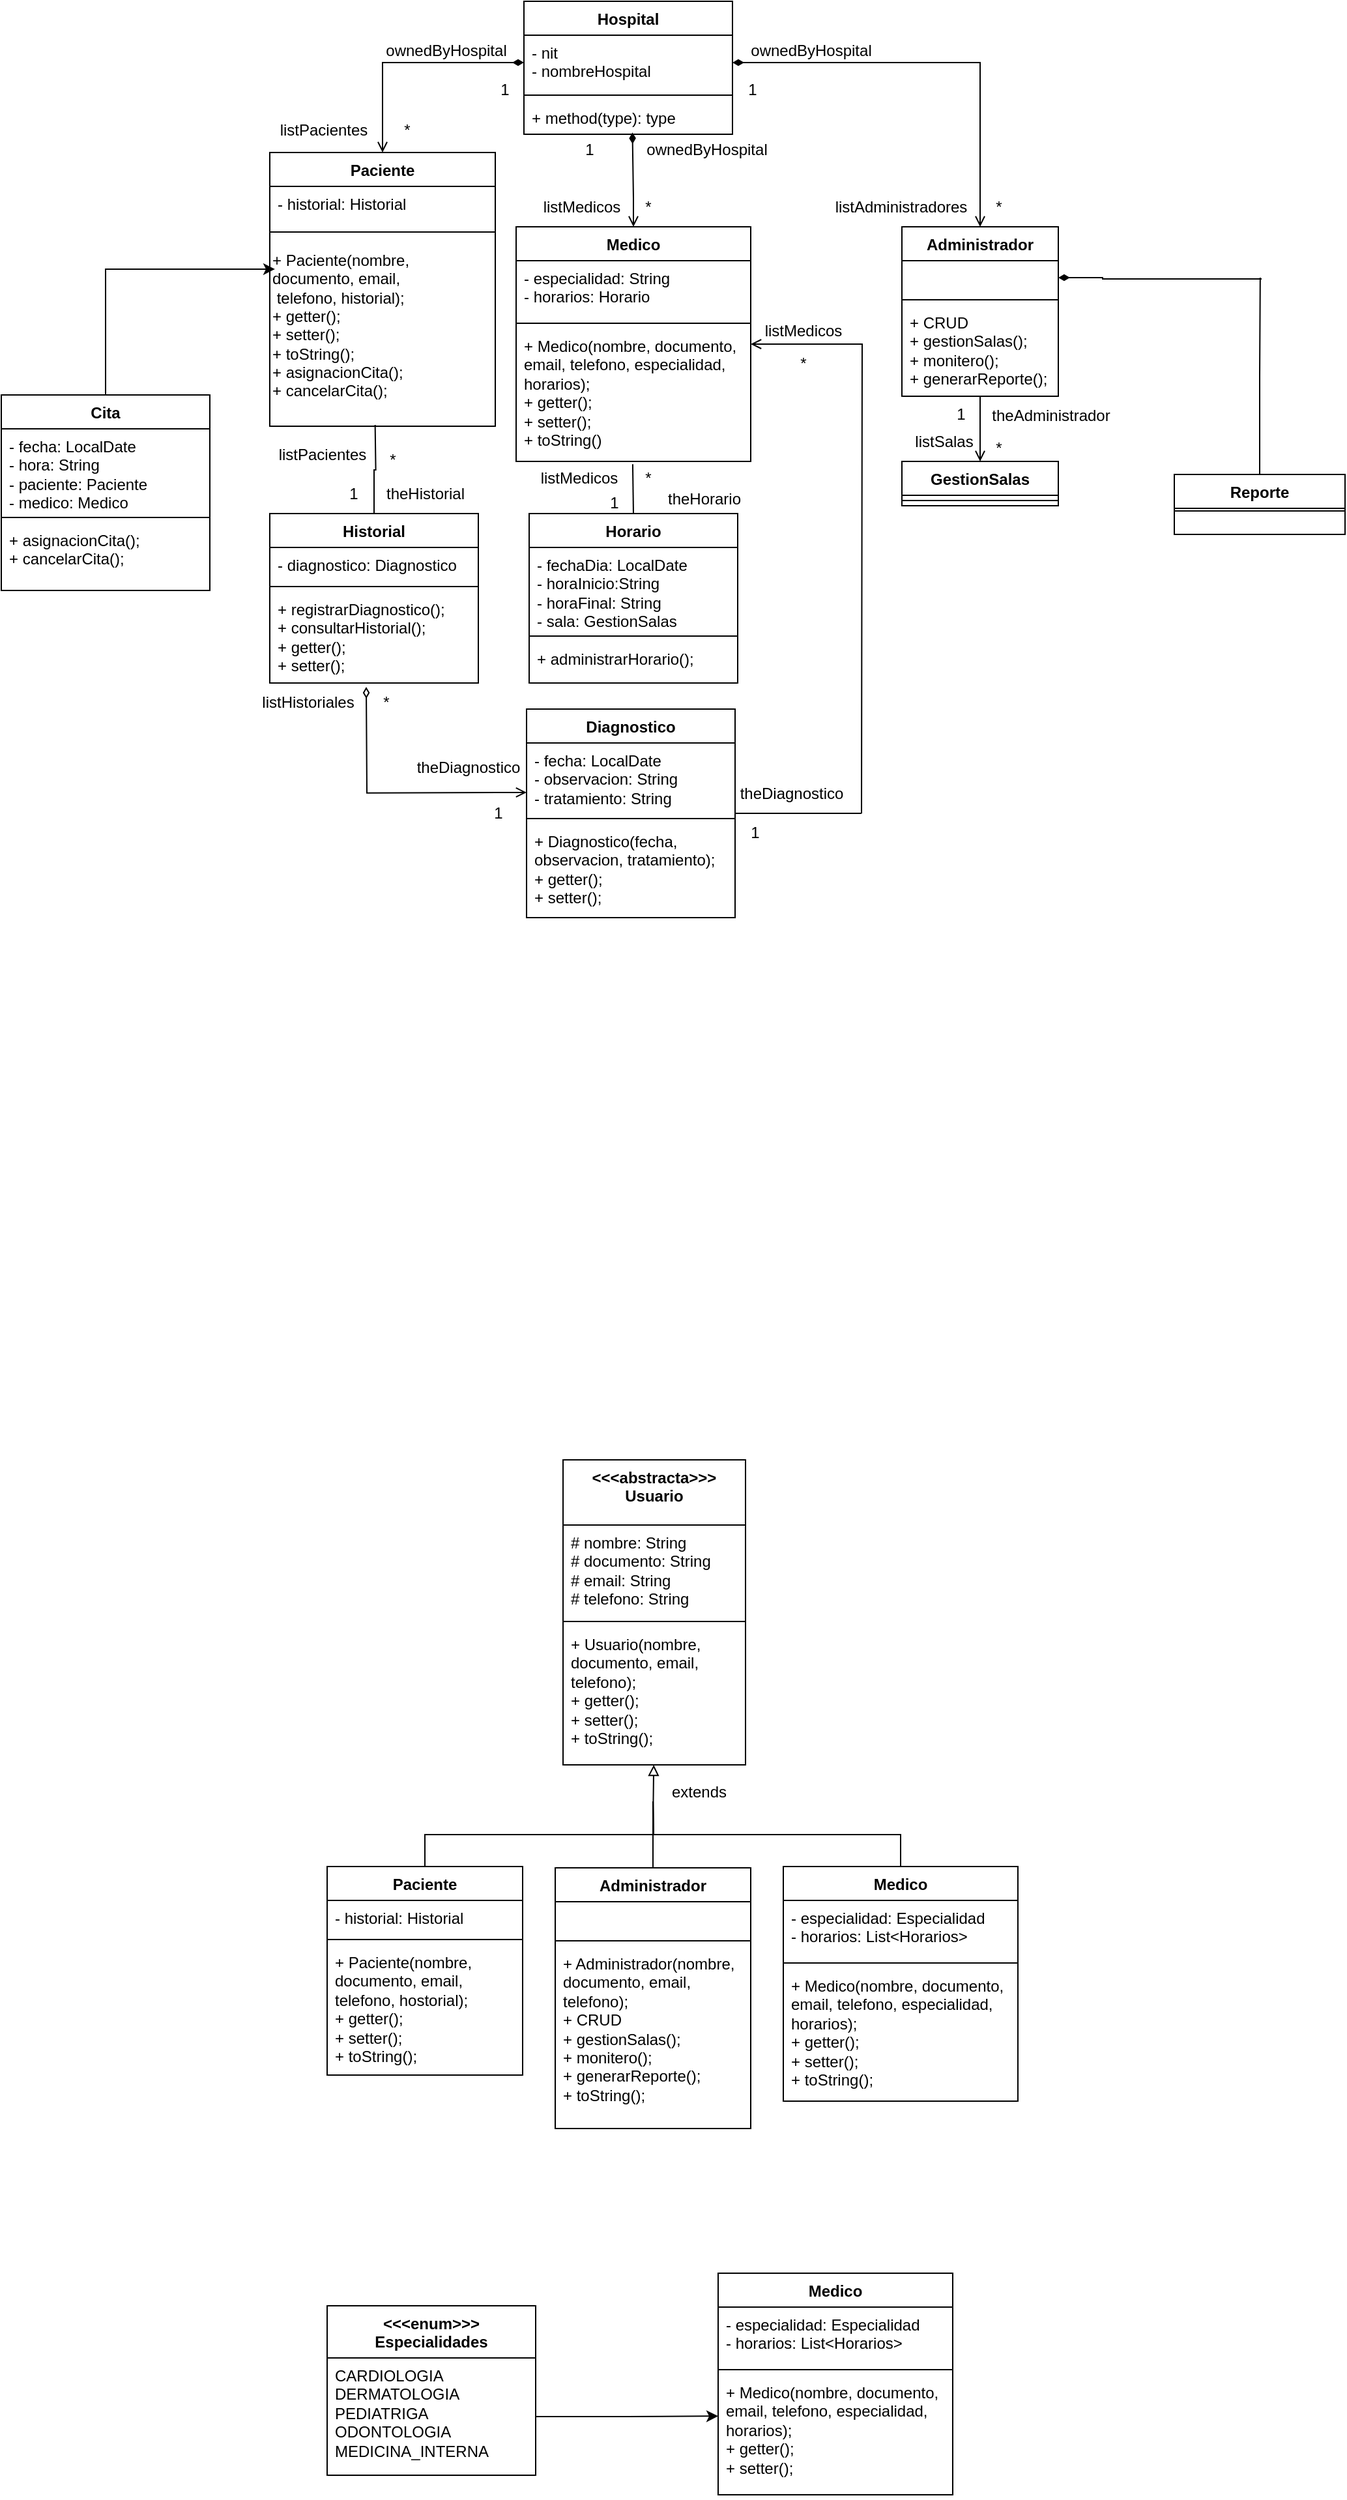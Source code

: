 <mxfile version="27.0.6">
  <diagram name="Page-1" id="c4acf3e9-155e-7222-9cf6-157b1a14988f">
    <mxGraphModel dx="1714" dy="1623" grid="1" gridSize="10" guides="1" tooltips="1" connect="1" arrows="1" fold="1" page="1" pageScale="1" pageWidth="850" pageHeight="1100" background="none" math="0" shadow="0">
      <root>
        <mxCell id="0" />
        <mxCell id="1" parent="0" />
        <mxCell id="lqnmkrN_8zQ0YNZSm759-14" value="Hospital" style="swimlane;fontStyle=1;align=center;verticalAlign=top;childLayout=stackLayout;horizontal=1;startSize=26;horizontalStack=0;resizeParent=1;resizeParentMax=0;resizeLast=0;collapsible=1;marginBottom=0;whiteSpace=wrap;html=1;" parent="1" vertex="1">
          <mxGeometry x="341" y="-1053" width="160" height="102" as="geometry" />
        </mxCell>
        <mxCell id="lqnmkrN_8zQ0YNZSm759-15" value="- nit&lt;div&gt;- nombreHospital&lt;/div&gt;" style="text;strokeColor=none;fillColor=none;align=left;verticalAlign=top;spacingLeft=4;spacingRight=4;overflow=hidden;rotatable=0;points=[[0,0.5],[1,0.5]];portConstraint=eastwest;whiteSpace=wrap;html=1;" parent="lqnmkrN_8zQ0YNZSm759-14" vertex="1">
          <mxGeometry y="26" width="160" height="42" as="geometry" />
        </mxCell>
        <mxCell id="lqnmkrN_8zQ0YNZSm759-16" value="" style="line;strokeWidth=1;fillColor=none;align=left;verticalAlign=middle;spacingTop=-1;spacingLeft=3;spacingRight=3;rotatable=0;labelPosition=right;points=[];portConstraint=eastwest;strokeColor=inherit;" parent="lqnmkrN_8zQ0YNZSm759-14" vertex="1">
          <mxGeometry y="68" width="160" height="8" as="geometry" />
        </mxCell>
        <mxCell id="lqnmkrN_8zQ0YNZSm759-17" value="+ method(type): type" style="text;strokeColor=none;fillColor=none;align=left;verticalAlign=top;spacingLeft=4;spacingRight=4;overflow=hidden;rotatable=0;points=[[0,0.5],[1,0.5]];portConstraint=eastwest;whiteSpace=wrap;html=1;" parent="lqnmkrN_8zQ0YNZSm759-14" vertex="1">
          <mxGeometry y="76" width="160" height="26" as="geometry" />
        </mxCell>
        <mxCell id="5NycGbDSJFNFP-MegJWC-13" value="&lt;div&gt;&amp;lt;&amp;lt;&amp;lt;abstracta&amp;gt;&amp;gt;&amp;gt;&lt;/div&gt;&lt;div&gt;&lt;span style=&quot;background-color: transparent; color: light-dark(rgb(0, 0, 0), rgb(255, 255, 255));&quot;&gt;Usuario&lt;/span&gt;&lt;/div&gt;&lt;div&gt;&lt;br&gt;&lt;/div&gt;" style="swimlane;fontStyle=1;align=center;verticalAlign=top;childLayout=stackLayout;horizontal=1;startSize=50;horizontalStack=0;resizeParent=1;resizeParentMax=0;resizeLast=0;collapsible=1;marginBottom=0;whiteSpace=wrap;html=1;" parent="1" vertex="1">
          <mxGeometry x="371" y="66" width="140" height="234" as="geometry" />
        </mxCell>
        <mxCell id="5NycGbDSJFNFP-MegJWC-14" value="# nombre: String&lt;div&gt;# documento: String&lt;/div&gt;&lt;div&gt;# email: String&lt;/div&gt;&lt;div&gt;# telefono: String&amp;nbsp;&lt;/div&gt;" style="text;strokeColor=none;fillColor=none;align=left;verticalAlign=top;spacingLeft=4;spacingRight=4;overflow=hidden;rotatable=0;points=[[0,0.5],[1,0.5]];portConstraint=eastwest;whiteSpace=wrap;html=1;" parent="5NycGbDSJFNFP-MegJWC-13" vertex="1">
          <mxGeometry y="50" width="140" height="70" as="geometry" />
        </mxCell>
        <mxCell id="5NycGbDSJFNFP-MegJWC-15" value="" style="line;strokeWidth=1;fillColor=none;align=left;verticalAlign=middle;spacingTop=-1;spacingLeft=3;spacingRight=3;rotatable=0;labelPosition=right;points=[];portConstraint=eastwest;strokeColor=inherit;" parent="5NycGbDSJFNFP-MegJWC-13" vertex="1">
          <mxGeometry y="120" width="140" height="8" as="geometry" />
        </mxCell>
        <mxCell id="5NycGbDSJFNFP-MegJWC-16" value="&lt;div&gt;+ Usuario(nombre, documento, email, telefono);&lt;/div&gt;&lt;div&gt;+ getter();&lt;/div&gt;&lt;div&gt;+ setter();&lt;/div&gt;&lt;div&gt;+ toString();&lt;/div&gt;" style="text;strokeColor=none;fillColor=none;align=left;verticalAlign=top;spacingLeft=4;spacingRight=4;overflow=hidden;rotatable=0;points=[[0,0.5],[1,0.5]];portConstraint=eastwest;whiteSpace=wrap;html=1;" parent="5NycGbDSJFNFP-MegJWC-13" vertex="1">
          <mxGeometry y="128" width="140" height="106" as="geometry" />
        </mxCell>
        <mxCell id="5NycGbDSJFNFP-MegJWC-108" style="edgeStyle=orthogonalEdgeStyle;rounded=0;orthogonalLoop=1;jettySize=auto;html=1;exitX=0.5;exitY=0;exitDx=0;exitDy=0;entryX=1;entryY=0.5;entryDx=0;entryDy=0;endArrow=diamondThin;endFill=1;startArrow=open;startFill=0;" parent="1" source="5NycGbDSJFNFP-MegJWC-18" target="lqnmkrN_8zQ0YNZSm759-15" edge="1">
          <mxGeometry relative="1" as="geometry" />
        </mxCell>
        <mxCell id="5NycGbDSJFNFP-MegJWC-18" value="Administrador&lt;div&gt;&lt;br&gt;&lt;/div&gt;" style="swimlane;fontStyle=1;align=center;verticalAlign=top;childLayout=stackLayout;horizontal=1;startSize=26;horizontalStack=0;resizeParent=1;resizeParentMax=0;resizeLast=0;collapsible=1;marginBottom=0;whiteSpace=wrap;html=1;" parent="1" vertex="1">
          <mxGeometry x="631" y="-880" width="120" height="130" as="geometry" />
        </mxCell>
        <mxCell id="Wpf99pFxjm8gqcfX0gfZ-13" style="edgeStyle=orthogonalEdgeStyle;rounded=0;orthogonalLoop=1;jettySize=auto;html=1;exitX=1;exitY=0.5;exitDx=0;exitDy=0;endArrow=none;startFill=1;startArrow=diamondThin;" parent="5NycGbDSJFNFP-MegJWC-18" source="5NycGbDSJFNFP-MegJWC-19" edge="1">
          <mxGeometry relative="1" as="geometry">
            <mxPoint x="276" y="40" as="targetPoint" />
            <Array as="points">
              <mxPoint x="154" y="40" />
            </Array>
          </mxGeometry>
        </mxCell>
        <mxCell id="5NycGbDSJFNFP-MegJWC-19" value="&lt;br&gt;&lt;div&gt;&lt;br&gt;&lt;/div&gt;" style="text;strokeColor=none;fillColor=none;align=left;verticalAlign=top;spacingLeft=4;spacingRight=4;overflow=hidden;rotatable=0;points=[[0,0.5],[1,0.5]];portConstraint=eastwest;whiteSpace=wrap;html=1;" parent="5NycGbDSJFNFP-MegJWC-18" vertex="1">
          <mxGeometry y="26" width="120" height="26" as="geometry" />
        </mxCell>
        <mxCell id="5NycGbDSJFNFP-MegJWC-20" value="" style="line;strokeWidth=1;fillColor=none;align=left;verticalAlign=middle;spacingTop=-1;spacingLeft=3;spacingRight=3;rotatable=0;labelPosition=right;points=[];portConstraint=eastwest;strokeColor=inherit;" parent="5NycGbDSJFNFP-MegJWC-18" vertex="1">
          <mxGeometry y="52" width="120" height="8" as="geometry" />
        </mxCell>
        <mxCell id="5NycGbDSJFNFP-MegJWC-21" value="+ CRUD&lt;div&gt;+ gestionSalas();&lt;br&gt;&lt;div&gt;+ monitero();&lt;/div&gt;&lt;div&gt;+ generarReporte();&lt;/div&gt;&lt;/div&gt;" style="text;strokeColor=none;fillColor=none;align=left;verticalAlign=top;spacingLeft=4;spacingRight=4;overflow=hidden;rotatable=0;points=[[0,0.5],[1,0.5]];portConstraint=eastwest;whiteSpace=wrap;html=1;" parent="5NycGbDSJFNFP-MegJWC-18" vertex="1">
          <mxGeometry y="60" width="120" height="70" as="geometry" />
        </mxCell>
        <mxCell id="5NycGbDSJFNFP-MegJWC-34" style="edgeStyle=orthogonalEdgeStyle;rounded=0;orthogonalLoop=1;jettySize=auto;html=1;exitX=0.5;exitY=0;exitDx=0;exitDy=0;entryX=0;entryY=0.5;entryDx=0;entryDy=0;endArrow=diamondThin;endFill=1;startArrow=open;startFill=0;" parent="1" source="5NycGbDSJFNFP-MegJWC-23" target="lqnmkrN_8zQ0YNZSm759-15" edge="1">
          <mxGeometry relative="1" as="geometry" />
        </mxCell>
        <mxCell id="5NycGbDSJFNFP-MegJWC-23" value="Paciente" style="swimlane;fontStyle=1;align=center;verticalAlign=top;childLayout=stackLayout;horizontal=1;startSize=26;horizontalStack=0;resizeParent=1;resizeParentMax=0;resizeLast=0;collapsible=1;marginBottom=0;whiteSpace=wrap;html=1;" parent="1" vertex="1">
          <mxGeometry x="146" y="-937" width="173" height="210" as="geometry" />
        </mxCell>
        <mxCell id="5NycGbDSJFNFP-MegJWC-24" value="- historial: Historial" style="text;strokeColor=none;fillColor=none;align=left;verticalAlign=top;spacingLeft=4;spacingRight=4;overflow=hidden;rotatable=0;points=[[0,0.5],[1,0.5]];portConstraint=eastwest;whiteSpace=wrap;html=1;" parent="5NycGbDSJFNFP-MegJWC-23" vertex="1">
          <mxGeometry y="26" width="173" height="26" as="geometry" />
        </mxCell>
        <mxCell id="5NycGbDSJFNFP-MegJWC-25" value="" style="line;strokeWidth=1;fillColor=none;align=left;verticalAlign=middle;spacingTop=-1;spacingLeft=3;spacingRight=3;rotatable=0;labelPosition=right;points=[];portConstraint=eastwest;strokeColor=inherit;" parent="5NycGbDSJFNFP-MegJWC-23" vertex="1">
          <mxGeometry y="52" width="173" height="18" as="geometry" />
        </mxCell>
        <mxCell id="Wpf99pFxjm8gqcfX0gfZ-22" value="&lt;div&gt;+ Paciente(nombre,&amp;nbsp;&lt;/div&gt;&lt;div&gt;documento, email,&lt;/div&gt;&lt;div&gt;&amp;nbsp;telefono, historial);&lt;/div&gt;&lt;div&gt;+ getter();&lt;/div&gt;&lt;div&gt;+ setter();&lt;/div&gt;&lt;div&gt;+ toString();&lt;/div&gt;&lt;div&gt;&lt;div&gt;+ asignacionCita();&lt;/div&gt;&lt;div&gt;&lt;span style=&quot;background-color: transparent; color: light-dark(rgb(0, 0, 0), rgb(255, 255, 255));&quot;&gt;+ cancelarCita();&lt;/span&gt;&lt;/div&gt;&lt;div&gt;&lt;br style=&quot;text-wrap-mode: wrap;&quot;&gt;&lt;/div&gt;&lt;/div&gt;" style="text;html=1;align=left;verticalAlign=middle;resizable=0;points=[];autosize=1;strokeColor=none;fillColor=none;" parent="5NycGbDSJFNFP-MegJWC-23" vertex="1">
          <mxGeometry y="70" width="173" height="140" as="geometry" />
        </mxCell>
        <mxCell id="5NycGbDSJFNFP-MegJWC-118" style="edgeStyle=orthogonalEdgeStyle;rounded=0;orthogonalLoop=1;jettySize=auto;html=1;endArrow=none;startFill=0;startArrow=open;" parent="1" source="5NycGbDSJFNFP-MegJWC-27" edge="1">
          <mxGeometry relative="1" as="geometry">
            <mxPoint x="600" y="-430" as="targetPoint" />
          </mxGeometry>
        </mxCell>
        <mxCell id="5NycGbDSJFNFP-MegJWC-27" value="Medico&lt;div&gt;&lt;br&gt;&lt;/div&gt;" style="swimlane;fontStyle=1;align=center;verticalAlign=top;childLayout=stackLayout;horizontal=1;startSize=26;horizontalStack=0;resizeParent=1;resizeParentMax=0;resizeLast=0;collapsible=1;marginBottom=0;whiteSpace=wrap;html=1;" parent="1" vertex="1">
          <mxGeometry x="335" y="-880" width="180" height="180" as="geometry" />
        </mxCell>
        <mxCell id="5NycGbDSJFNFP-MegJWC-28" value="- especialidad: String&lt;div&gt;- horarios: Horario&lt;/div&gt;" style="text;strokeColor=none;fillColor=none;align=left;verticalAlign=top;spacingLeft=4;spacingRight=4;overflow=hidden;rotatable=0;points=[[0,0.5],[1,0.5]];portConstraint=eastwest;whiteSpace=wrap;html=1;" parent="5NycGbDSJFNFP-MegJWC-27" vertex="1">
          <mxGeometry y="26" width="180" height="44" as="geometry" />
        </mxCell>
        <mxCell id="5NycGbDSJFNFP-MegJWC-29" value="" style="line;strokeWidth=1;fillColor=none;align=left;verticalAlign=middle;spacingTop=-1;spacingLeft=3;spacingRight=3;rotatable=0;labelPosition=right;points=[];portConstraint=eastwest;strokeColor=inherit;" parent="5NycGbDSJFNFP-MegJWC-27" vertex="1">
          <mxGeometry y="70" width="180" height="8" as="geometry" />
        </mxCell>
        <mxCell id="5NycGbDSJFNFP-MegJWC-30" value="&lt;div&gt;+ Medico(nombre, documento, email, telefono, especialidad, horarios);&lt;/div&gt;&lt;div&gt;&lt;div&gt;+ getter();&lt;/div&gt;&lt;div&gt;+ setter();&lt;/div&gt;&lt;/div&gt;&lt;div&gt;+ toString()&lt;/div&gt;&lt;div&gt;&lt;br&gt;&lt;/div&gt;" style="text;strokeColor=none;fillColor=none;align=left;verticalAlign=top;spacingLeft=4;spacingRight=4;overflow=hidden;rotatable=0;points=[[0,0.5],[1,0.5]];portConstraint=eastwest;whiteSpace=wrap;html=1;" parent="5NycGbDSJFNFP-MegJWC-27" vertex="1">
          <mxGeometry y="78" width="180" height="102" as="geometry" />
        </mxCell>
        <mxCell id="5NycGbDSJFNFP-MegJWC-37" value="ownedByHospital" style="text;html=1;align=center;verticalAlign=middle;resizable=0;points=[];autosize=1;strokeColor=none;fillColor=none;" parent="1" vertex="1">
          <mxGeometry x="421" y="-954" width="120" height="30" as="geometry" />
        </mxCell>
        <mxCell id="5NycGbDSJFNFP-MegJWC-38" value="1" style="text;html=1;align=center;verticalAlign=middle;resizable=0;points=[];autosize=1;strokeColor=none;fillColor=none;" parent="1" vertex="1">
          <mxGeometry x="376" y="-954" width="30" height="30" as="geometry" />
        </mxCell>
        <mxCell id="5NycGbDSJFNFP-MegJWC-39" value="ownedByHospital" style="text;html=1;align=center;verticalAlign=middle;resizable=0;points=[];autosize=1;strokeColor=none;fillColor=none;" parent="1" vertex="1">
          <mxGeometry x="501" y="-1030" width="120" height="30" as="geometry" />
        </mxCell>
        <mxCell id="5NycGbDSJFNFP-MegJWC-40" value="ownedByHospital" style="text;html=1;align=center;verticalAlign=middle;resizable=0;points=[];autosize=1;strokeColor=none;fillColor=none;" parent="1" vertex="1">
          <mxGeometry x="221" y="-1030" width="120" height="30" as="geometry" />
        </mxCell>
        <mxCell id="5NycGbDSJFNFP-MegJWC-41" value="1" style="text;html=1;align=center;verticalAlign=middle;resizable=0;points=[];autosize=1;strokeColor=none;fillColor=none;" parent="1" vertex="1">
          <mxGeometry x="311" y="-1000" width="30" height="30" as="geometry" />
        </mxCell>
        <mxCell id="5NycGbDSJFNFP-MegJWC-42" value="1" style="text;html=1;align=center;verticalAlign=middle;resizable=0;points=[];autosize=1;strokeColor=none;fillColor=none;" parent="1" vertex="1">
          <mxGeometry x="501" y="-1000" width="30" height="30" as="geometry" />
        </mxCell>
        <mxCell id="5NycGbDSJFNFP-MegJWC-43" value="listMedicos" style="text;html=1;align=center;verticalAlign=middle;resizable=0;points=[];autosize=1;strokeColor=none;fillColor=none;" parent="1" vertex="1">
          <mxGeometry x="345" y="-910" width="80" height="30" as="geometry" />
        </mxCell>
        <mxCell id="5NycGbDSJFNFP-MegJWC-44" value="listAdministradores" style="text;html=1;align=center;verticalAlign=middle;resizable=0;points=[];autosize=1;strokeColor=none;fillColor=none;" parent="1" vertex="1">
          <mxGeometry x="570" y="-910" width="120" height="30" as="geometry" />
        </mxCell>
        <mxCell id="5NycGbDSJFNFP-MegJWC-45" value="listPacientes" style="text;html=1;align=center;verticalAlign=middle;resizable=0;points=[];autosize=1;strokeColor=none;fillColor=none;" parent="1" vertex="1">
          <mxGeometry x="142" y="-969" width="90" height="30" as="geometry" />
        </mxCell>
        <mxCell id="5NycGbDSJFNFP-MegJWC-46" value="*" style="text;html=1;align=center;verticalAlign=middle;resizable=0;points=[];autosize=1;strokeColor=none;fillColor=none;" parent="1" vertex="1">
          <mxGeometry x="236" y="-969" width="30" height="30" as="geometry" />
        </mxCell>
        <mxCell id="5NycGbDSJFNFP-MegJWC-47" value="*" style="text;html=1;align=center;verticalAlign=middle;resizable=0;points=[];autosize=1;strokeColor=none;fillColor=none;" parent="1" vertex="1">
          <mxGeometry x="421" y="-910" width="30" height="30" as="geometry" />
        </mxCell>
        <mxCell id="5NycGbDSJFNFP-MegJWC-48" value="*" style="text;html=1;align=center;verticalAlign=middle;resizable=0;points=[];autosize=1;strokeColor=none;fillColor=none;" parent="1" vertex="1">
          <mxGeometry x="690" y="-910" width="30" height="30" as="geometry" />
        </mxCell>
        <mxCell id="5NycGbDSJFNFP-MegJWC-69" style="edgeStyle=orthogonalEdgeStyle;rounded=0;orthogonalLoop=1;jettySize=auto;html=1;exitX=0.5;exitY=0;exitDx=0;exitDy=0;endArrow=none;startFill=0;" parent="1" source="5NycGbDSJFNFP-MegJWC-49" edge="1">
          <mxGeometry relative="1" as="geometry">
            <mxPoint x="440" y="328" as="targetPoint" />
          </mxGeometry>
        </mxCell>
        <mxCell id="5NycGbDSJFNFP-MegJWC-49" value="Medico&lt;div&gt;&lt;br&gt;&lt;/div&gt;" style="swimlane;fontStyle=1;align=center;verticalAlign=top;childLayout=stackLayout;horizontal=1;startSize=26;horizontalStack=0;resizeParent=1;resizeParentMax=0;resizeLast=0;collapsible=1;marginBottom=0;whiteSpace=wrap;html=1;" parent="1" vertex="1">
          <mxGeometry x="540" y="378" width="180" height="180" as="geometry" />
        </mxCell>
        <mxCell id="5NycGbDSJFNFP-MegJWC-50" value="- especialidad: Especialidad&lt;div&gt;- horarios: List&amp;lt;Horarios&amp;gt;&lt;/div&gt;" style="text;strokeColor=none;fillColor=none;align=left;verticalAlign=top;spacingLeft=4;spacingRight=4;overflow=hidden;rotatable=0;points=[[0,0.5],[1,0.5]];portConstraint=eastwest;whiteSpace=wrap;html=1;" parent="5NycGbDSJFNFP-MegJWC-49" vertex="1">
          <mxGeometry y="26" width="180" height="44" as="geometry" />
        </mxCell>
        <mxCell id="5NycGbDSJFNFP-MegJWC-51" value="" style="line;strokeWidth=1;fillColor=none;align=left;verticalAlign=middle;spacingTop=-1;spacingLeft=3;spacingRight=3;rotatable=0;labelPosition=right;points=[];portConstraint=eastwest;strokeColor=inherit;" parent="5NycGbDSJFNFP-MegJWC-49" vertex="1">
          <mxGeometry y="70" width="180" height="8" as="geometry" />
        </mxCell>
        <mxCell id="5NycGbDSJFNFP-MegJWC-52" value="&lt;div&gt;+ Medico(nombre, documento, email, telefono, especialidad, horarios);&lt;/div&gt;&lt;div&gt;&lt;div&gt;+ getter();&lt;/div&gt;&lt;div&gt;+ setter();&lt;/div&gt;&lt;/div&gt;&lt;div&gt;+ toString();&lt;/div&gt;" style="text;strokeColor=none;fillColor=none;align=left;verticalAlign=top;spacingLeft=4;spacingRight=4;overflow=hidden;rotatable=0;points=[[0,0.5],[1,0.5]];portConstraint=eastwest;whiteSpace=wrap;html=1;" parent="5NycGbDSJFNFP-MegJWC-49" vertex="1">
          <mxGeometry y="78" width="180" height="102" as="geometry" />
        </mxCell>
        <mxCell id="5NycGbDSJFNFP-MegJWC-53" value="Administrador&lt;div&gt;&lt;br&gt;&lt;/div&gt;" style="swimlane;fontStyle=1;align=center;verticalAlign=top;childLayout=stackLayout;horizontal=1;startSize=26;horizontalStack=0;resizeParent=1;resizeParentMax=0;resizeLast=0;collapsible=1;marginBottom=0;whiteSpace=wrap;html=1;" parent="1" vertex="1">
          <mxGeometry x="365" y="379" width="150" height="200" as="geometry" />
        </mxCell>
        <mxCell id="5NycGbDSJFNFP-MegJWC-54" value="&lt;br&gt;&lt;div&gt;&lt;br&gt;&lt;/div&gt;" style="text;strokeColor=none;fillColor=none;align=left;verticalAlign=top;spacingLeft=4;spacingRight=4;overflow=hidden;rotatable=0;points=[[0,0.5],[1,0.5]];portConstraint=eastwest;whiteSpace=wrap;html=1;" parent="5NycGbDSJFNFP-MegJWC-53" vertex="1">
          <mxGeometry y="26" width="150" height="26" as="geometry" />
        </mxCell>
        <mxCell id="5NycGbDSJFNFP-MegJWC-55" value="" style="line;strokeWidth=1;fillColor=none;align=left;verticalAlign=middle;spacingTop=-1;spacingLeft=3;spacingRight=3;rotatable=0;labelPosition=right;points=[];portConstraint=eastwest;strokeColor=inherit;" parent="5NycGbDSJFNFP-MegJWC-53" vertex="1">
          <mxGeometry y="52" width="150" height="8" as="geometry" />
        </mxCell>
        <mxCell id="5NycGbDSJFNFP-MegJWC-56" value="&lt;div&gt;+ Administrador(nombre, documento, email, telefono);&lt;/div&gt;+ CRUD&lt;div&gt;+ gestionSalas();&lt;br&gt;&lt;div&gt;+ monitero();&lt;/div&gt;&lt;div&gt;+ generarReporte();&lt;/div&gt;&lt;/div&gt;&lt;div&gt;+ toString();&lt;/div&gt;" style="text;strokeColor=none;fillColor=none;align=left;verticalAlign=top;spacingLeft=4;spacingRight=4;overflow=hidden;rotatable=0;points=[[0,0.5],[1,0.5]];portConstraint=eastwest;whiteSpace=wrap;html=1;" parent="5NycGbDSJFNFP-MegJWC-53" vertex="1">
          <mxGeometry y="60" width="150" height="140" as="geometry" />
        </mxCell>
        <mxCell id="5NycGbDSJFNFP-MegJWC-75" style="edgeStyle=orthogonalEdgeStyle;rounded=0;orthogonalLoop=1;jettySize=auto;html=1;exitX=0.5;exitY=0;exitDx=0;exitDy=0;endArrow=none;startFill=0;" parent="1" source="5NycGbDSJFNFP-MegJWC-61" edge="1">
          <mxGeometry relative="1" as="geometry">
            <mxPoint x="440" y="328" as="targetPoint" />
          </mxGeometry>
        </mxCell>
        <mxCell id="5NycGbDSJFNFP-MegJWC-61" value="Paciente" style="swimlane;fontStyle=1;align=center;verticalAlign=top;childLayout=stackLayout;horizontal=1;startSize=26;horizontalStack=0;resizeParent=1;resizeParentMax=0;resizeLast=0;collapsible=1;marginBottom=0;whiteSpace=wrap;html=1;" parent="1" vertex="1">
          <mxGeometry x="190" y="378" width="150" height="160" as="geometry" />
        </mxCell>
        <mxCell id="5NycGbDSJFNFP-MegJWC-62" value="- historial: Historial" style="text;strokeColor=none;fillColor=none;align=left;verticalAlign=top;spacingLeft=4;spacingRight=4;overflow=hidden;rotatable=0;points=[[0,0.5],[1,0.5]];portConstraint=eastwest;whiteSpace=wrap;html=1;" parent="5NycGbDSJFNFP-MegJWC-61" vertex="1">
          <mxGeometry y="26" width="150" height="26" as="geometry" />
        </mxCell>
        <mxCell id="5NycGbDSJFNFP-MegJWC-63" value="" style="line;strokeWidth=1;fillColor=none;align=left;verticalAlign=middle;spacingTop=-1;spacingLeft=3;spacingRight=3;rotatable=0;labelPosition=right;points=[];portConstraint=eastwest;strokeColor=inherit;" parent="5NycGbDSJFNFP-MegJWC-61" vertex="1">
          <mxGeometry y="52" width="150" height="8" as="geometry" />
        </mxCell>
        <mxCell id="5NycGbDSJFNFP-MegJWC-64" value="&lt;div&gt;+ Paciente(nombre, documento, email, telefono, hostorial);&lt;/div&gt;&lt;div&gt;+ getter();&lt;/div&gt;&lt;div&gt;+ setter();&lt;/div&gt;&lt;div&gt;+ toString();&lt;/div&gt;" style="text;strokeColor=none;fillColor=none;align=left;verticalAlign=top;spacingLeft=4;spacingRight=4;overflow=hidden;rotatable=0;points=[[0,0.5],[1,0.5]];portConstraint=eastwest;whiteSpace=wrap;html=1;" parent="5NycGbDSJFNFP-MegJWC-61" vertex="1">
          <mxGeometry y="60" width="150" height="100" as="geometry" />
        </mxCell>
        <mxCell id="5NycGbDSJFNFP-MegJWC-65" style="edgeStyle=orthogonalEdgeStyle;rounded=0;orthogonalLoop=1;jettySize=auto;html=1;exitX=0.5;exitY=0;exitDx=0;exitDy=0;entryX=0.497;entryY=1;entryDx=0;entryDy=0;entryPerimeter=0;endArrow=block;endFill=0;" parent="1" source="5NycGbDSJFNFP-MegJWC-53" target="5NycGbDSJFNFP-MegJWC-16" edge="1">
          <mxGeometry relative="1" as="geometry">
            <Array as="points">
              <mxPoint x="440" y="348" />
            </Array>
          </mxGeometry>
        </mxCell>
        <mxCell id="5NycGbDSJFNFP-MegJWC-76" value="extends" style="text;html=1;align=center;verticalAlign=middle;resizable=0;points=[];autosize=1;strokeColor=none;fillColor=none;" parent="1" vertex="1">
          <mxGeometry x="440" y="306" width="70" height="30" as="geometry" />
        </mxCell>
        <mxCell id="5NycGbDSJFNFP-MegJWC-78" value="&lt;div&gt;&amp;lt;&amp;lt;&amp;lt;enum&amp;gt;&amp;gt;&amp;gt;&lt;/div&gt;Especialidades&lt;div&gt;&lt;br&gt;&lt;/div&gt;" style="swimlane;fontStyle=1;align=center;verticalAlign=top;childLayout=stackLayout;horizontal=1;startSize=40;horizontalStack=0;resizeParent=1;resizeParentMax=0;resizeLast=0;collapsible=1;marginBottom=0;whiteSpace=wrap;html=1;" parent="1" vertex="1">
          <mxGeometry x="190" y="715" width="160" height="130" as="geometry" />
        </mxCell>
        <mxCell id="5NycGbDSJFNFP-MegJWC-79" value="CARDIOLOGIA&lt;div&gt;DERMATOLOGIA&lt;/div&gt;&lt;div&gt;PEDIATRIGA&lt;/div&gt;&lt;div&gt;ODONTOLOGIA&lt;/div&gt;&lt;div&gt;MEDICINA_INTERNA&lt;/div&gt;" style="text;strokeColor=none;fillColor=none;align=left;verticalAlign=top;spacingLeft=4;spacingRight=4;overflow=hidden;rotatable=0;points=[[0,0.5],[1,0.5]];portConstraint=eastwest;whiteSpace=wrap;html=1;" parent="5NycGbDSJFNFP-MegJWC-78" vertex="1">
          <mxGeometry y="40" width="160" height="90" as="geometry" />
        </mxCell>
        <mxCell id="5NycGbDSJFNFP-MegJWC-82" value="Medico&lt;div&gt;&lt;br&gt;&lt;/div&gt;" style="swimlane;fontStyle=1;align=center;verticalAlign=top;childLayout=stackLayout;horizontal=1;startSize=26;horizontalStack=0;resizeParent=1;resizeParentMax=0;resizeLast=0;collapsible=1;marginBottom=0;whiteSpace=wrap;html=1;" parent="1" vertex="1">
          <mxGeometry x="490" y="690" width="180" height="170" as="geometry" />
        </mxCell>
        <mxCell id="5NycGbDSJFNFP-MegJWC-83" value="- especialidad: Especialidad&lt;div&gt;- horarios: List&amp;lt;Horarios&amp;gt;&lt;/div&gt;" style="text;strokeColor=none;fillColor=none;align=left;verticalAlign=top;spacingLeft=4;spacingRight=4;overflow=hidden;rotatable=0;points=[[0,0.5],[1,0.5]];portConstraint=eastwest;whiteSpace=wrap;html=1;" parent="5NycGbDSJFNFP-MegJWC-82" vertex="1">
          <mxGeometry y="26" width="180" height="44" as="geometry" />
        </mxCell>
        <mxCell id="5NycGbDSJFNFP-MegJWC-84" value="" style="line;strokeWidth=1;fillColor=none;align=left;verticalAlign=middle;spacingTop=-1;spacingLeft=3;spacingRight=3;rotatable=0;labelPosition=right;points=[];portConstraint=eastwest;strokeColor=inherit;" parent="5NycGbDSJFNFP-MegJWC-82" vertex="1">
          <mxGeometry y="70" width="180" height="8" as="geometry" />
        </mxCell>
        <mxCell id="5NycGbDSJFNFP-MegJWC-85" value="&lt;div&gt;+ Medico(nombre, documento, email, telefono, especialidad, horarios);&lt;/div&gt;&lt;div&gt;&lt;div&gt;+ getter();&lt;/div&gt;&lt;div&gt;+ setter();&lt;/div&gt;&lt;/div&gt;" style="text;strokeColor=none;fillColor=none;align=left;verticalAlign=top;spacingLeft=4;spacingRight=4;overflow=hidden;rotatable=0;points=[[0,0.5],[1,0.5]];portConstraint=eastwest;whiteSpace=wrap;html=1;" parent="5NycGbDSJFNFP-MegJWC-82" vertex="1">
          <mxGeometry y="78" width="180" height="92" as="geometry" />
        </mxCell>
        <mxCell id="5NycGbDSJFNFP-MegJWC-87" style="edgeStyle=orthogonalEdgeStyle;rounded=0;orthogonalLoop=1;jettySize=auto;html=1;exitX=1;exitY=0.5;exitDx=0;exitDy=0;entryX=0;entryY=0.344;entryDx=0;entryDy=0;entryPerimeter=0;" parent="1" source="5NycGbDSJFNFP-MegJWC-79" target="5NycGbDSJFNFP-MegJWC-85" edge="1">
          <mxGeometry relative="1" as="geometry">
            <mxPoint x="450" y="775" as="targetPoint" />
          </mxGeometry>
        </mxCell>
        <mxCell id="5NycGbDSJFNFP-MegJWC-88" value="Historial" style="swimlane;fontStyle=1;align=center;verticalAlign=top;childLayout=stackLayout;horizontal=1;startSize=26;horizontalStack=0;resizeParent=1;resizeParentMax=0;resizeLast=0;collapsible=1;marginBottom=0;whiteSpace=wrap;html=1;" parent="1" vertex="1">
          <mxGeometry x="146" y="-660" width="160" height="130" as="geometry" />
        </mxCell>
        <mxCell id="5NycGbDSJFNFP-MegJWC-89" value="- diagnostico: Diagnostico" style="text;strokeColor=none;fillColor=none;align=left;verticalAlign=top;spacingLeft=4;spacingRight=4;overflow=hidden;rotatable=0;points=[[0,0.5],[1,0.5]];portConstraint=eastwest;whiteSpace=wrap;html=1;" parent="5NycGbDSJFNFP-MegJWC-88" vertex="1">
          <mxGeometry y="26" width="160" height="26" as="geometry" />
        </mxCell>
        <mxCell id="5NycGbDSJFNFP-MegJWC-90" value="" style="line;strokeWidth=1;fillColor=none;align=left;verticalAlign=middle;spacingTop=-1;spacingLeft=3;spacingRight=3;rotatable=0;labelPosition=right;points=[];portConstraint=eastwest;strokeColor=inherit;" parent="5NycGbDSJFNFP-MegJWC-88" vertex="1">
          <mxGeometry y="52" width="160" height="8" as="geometry" />
        </mxCell>
        <mxCell id="5NycGbDSJFNFP-MegJWC-91" value="&lt;div&gt;&lt;span style=&quot;background-color: transparent; color: light-dark(rgb(0, 0, 0), rgb(255, 255, 255));&quot;&gt;+ registrarDiagnostico();&lt;/span&gt;&lt;/div&gt;&lt;div&gt;&lt;span style=&quot;background-color: transparent; color: light-dark(rgb(0, 0, 0), rgb(255, 255, 255));&quot;&gt;+ consultarHistorial();&lt;/span&gt;&lt;/div&gt;&lt;div&gt;&lt;span style=&quot;background-color: transparent; color: light-dark(rgb(0, 0, 0), rgb(255, 255, 255));&quot;&gt;+ getter();&lt;/span&gt;&lt;/div&gt;&lt;div&gt;+ setter();&lt;/div&gt;&lt;div&gt;&lt;br&gt;&lt;/div&gt;" style="text;strokeColor=none;fillColor=none;align=left;verticalAlign=top;spacingLeft=4;spacingRight=4;overflow=hidden;rotatable=0;points=[[0,0.5],[1,0.5]];portConstraint=eastwest;whiteSpace=wrap;html=1;" parent="5NycGbDSJFNFP-MegJWC-88" vertex="1">
          <mxGeometry y="60" width="160" height="70" as="geometry" />
        </mxCell>
        <mxCell id="5NycGbDSJFNFP-MegJWC-92" value="Horario" style="swimlane;fontStyle=1;align=center;verticalAlign=top;childLayout=stackLayout;horizontal=1;startSize=26;horizontalStack=0;resizeParent=1;resizeParentMax=0;resizeLast=0;collapsible=1;marginBottom=0;whiteSpace=wrap;html=1;" parent="1" vertex="1">
          <mxGeometry x="345" y="-660" width="160" height="130" as="geometry" />
        </mxCell>
        <mxCell id="5NycGbDSJFNFP-MegJWC-93" value="- fechaDia: LocalDate&lt;div&gt;&lt;span style=&quot;background-color: transparent; color: light-dark(rgb(0, 0, 0), rgb(255, 255, 255));&quot;&gt;- horaInicio:String&lt;/span&gt;&lt;div&gt;- horaFinal: String&lt;/div&gt;&lt;/div&gt;&lt;div&gt;- sala: GestionSalas&lt;/div&gt;" style="text;strokeColor=none;fillColor=none;align=left;verticalAlign=top;spacingLeft=4;spacingRight=4;overflow=hidden;rotatable=0;points=[[0,0.5],[1,0.5]];portConstraint=eastwest;whiteSpace=wrap;html=1;" parent="5NycGbDSJFNFP-MegJWC-92" vertex="1">
          <mxGeometry y="26" width="160" height="64" as="geometry" />
        </mxCell>
        <mxCell id="5NycGbDSJFNFP-MegJWC-94" value="" style="line;strokeWidth=1;fillColor=none;align=left;verticalAlign=middle;spacingTop=-1;spacingLeft=3;spacingRight=3;rotatable=0;labelPosition=right;points=[];portConstraint=eastwest;strokeColor=inherit;" parent="5NycGbDSJFNFP-MegJWC-92" vertex="1">
          <mxGeometry y="90" width="160" height="8" as="geometry" />
        </mxCell>
        <mxCell id="5NycGbDSJFNFP-MegJWC-95" value="+ administrarHorario();" style="text;strokeColor=none;fillColor=none;align=left;verticalAlign=top;spacingLeft=4;spacingRight=4;overflow=hidden;rotatable=0;points=[[0,0.5],[1,0.5]];portConstraint=eastwest;whiteSpace=wrap;html=1;" parent="5NycGbDSJFNFP-MegJWC-92" vertex="1">
          <mxGeometry y="98" width="160" height="32" as="geometry" />
        </mxCell>
        <mxCell id="5NycGbDSJFNFP-MegJWC-119" style="edgeStyle=orthogonalEdgeStyle;rounded=0;orthogonalLoop=1;jettySize=auto;html=1;endArrow=none;startFill=0;" parent="1" source="5NycGbDSJFNFP-MegJWC-96" edge="1">
          <mxGeometry relative="1" as="geometry">
            <mxPoint x="600" y="-430" as="targetPoint" />
          </mxGeometry>
        </mxCell>
        <mxCell id="5NycGbDSJFNFP-MegJWC-122" style="edgeStyle=orthogonalEdgeStyle;rounded=0;orthogonalLoop=1;jettySize=auto;html=1;startArrow=open;startFill=0;endArrow=diamondThin;endFill=0;" parent="1" edge="1">
          <mxGeometry relative="1" as="geometry">
            <mxPoint x="220" y="-527" as="targetPoint" />
            <mxPoint x="343" y="-446.053" as="sourcePoint" />
          </mxGeometry>
        </mxCell>
        <mxCell id="5NycGbDSJFNFP-MegJWC-96" value="Diagnostico" style="swimlane;fontStyle=1;align=center;verticalAlign=top;childLayout=stackLayout;horizontal=1;startSize=26;horizontalStack=0;resizeParent=1;resizeParentMax=0;resizeLast=0;collapsible=1;marginBottom=0;whiteSpace=wrap;html=1;" parent="1" vertex="1">
          <mxGeometry x="343" y="-510" width="160" height="160" as="geometry" />
        </mxCell>
        <mxCell id="5NycGbDSJFNFP-MegJWC-97" value="- fecha: LocalDate&lt;div&gt;- observacion: String&lt;/div&gt;&lt;div&gt;- tratamiento: String&lt;/div&gt;" style="text;strokeColor=none;fillColor=none;align=left;verticalAlign=top;spacingLeft=4;spacingRight=4;overflow=hidden;rotatable=0;points=[[0,0.5],[1,0.5]];portConstraint=eastwest;whiteSpace=wrap;html=1;" parent="5NycGbDSJFNFP-MegJWC-96" vertex="1">
          <mxGeometry y="26" width="160" height="54" as="geometry" />
        </mxCell>
        <mxCell id="5NycGbDSJFNFP-MegJWC-98" value="" style="line;strokeWidth=1;fillColor=none;align=left;verticalAlign=middle;spacingTop=-1;spacingLeft=3;spacingRight=3;rotatable=0;labelPosition=right;points=[];portConstraint=eastwest;strokeColor=inherit;" parent="5NycGbDSJFNFP-MegJWC-96" vertex="1">
          <mxGeometry y="80" width="160" height="8" as="geometry" />
        </mxCell>
        <mxCell id="5NycGbDSJFNFP-MegJWC-99" value="+ Diagnostico(fecha, observacion, tratamiento);&lt;div&gt;+ getter();&lt;/div&gt;&lt;div&gt;+ setter();&lt;/div&gt;" style="text;strokeColor=none;fillColor=none;align=left;verticalAlign=top;spacingLeft=4;spacingRight=4;overflow=hidden;rotatable=0;points=[[0,0.5],[1,0.5]];portConstraint=eastwest;whiteSpace=wrap;html=1;" parent="5NycGbDSJFNFP-MegJWC-96" vertex="1">
          <mxGeometry y="88" width="160" height="72" as="geometry" />
        </mxCell>
        <mxCell id="5NycGbDSJFNFP-MegJWC-107" style="edgeStyle=orthogonalEdgeStyle;rounded=0;orthogonalLoop=1;jettySize=auto;html=1;exitX=0.5;exitY=0;exitDx=0;exitDy=0;entryX=0.027;entryY=0.053;entryDx=0;entryDy=0;entryPerimeter=0;endArrow=diamondThin;endFill=1;startArrow=open;startFill=0;" parent="1" source="5NycGbDSJFNFP-MegJWC-27" target="5NycGbDSJFNFP-MegJWC-37" edge="1">
          <mxGeometry relative="1" as="geometry" />
        </mxCell>
        <mxCell id="5NycGbDSJFNFP-MegJWC-110" value="Cita" style="swimlane;fontStyle=1;align=center;verticalAlign=top;childLayout=stackLayout;horizontal=1;startSize=26;horizontalStack=0;resizeParent=1;resizeParentMax=0;resizeLast=0;collapsible=1;marginBottom=0;whiteSpace=wrap;html=1;" parent="1" vertex="1">
          <mxGeometry x="-60" y="-751" width="160" height="150" as="geometry" />
        </mxCell>
        <mxCell id="5NycGbDSJFNFP-MegJWC-111" value="- fecha: LocalDate&lt;div&gt;- hora: String&lt;/div&gt;&lt;div&gt;- paciente: Paciente&lt;/div&gt;&lt;div&gt;- medico: Medico&lt;/div&gt;&lt;div&gt;&lt;br&gt;&lt;/div&gt;" style="text;strokeColor=none;fillColor=none;align=left;verticalAlign=top;spacingLeft=4;spacingRight=4;overflow=hidden;rotatable=0;points=[[0,0.5],[1,0.5]];portConstraint=eastwest;whiteSpace=wrap;html=1;" parent="5NycGbDSJFNFP-MegJWC-110" vertex="1">
          <mxGeometry y="26" width="160" height="64" as="geometry" />
        </mxCell>
        <mxCell id="5NycGbDSJFNFP-MegJWC-112" value="" style="line;strokeWidth=1;fillColor=none;align=left;verticalAlign=middle;spacingTop=-1;spacingLeft=3;spacingRight=3;rotatable=0;labelPosition=right;points=[];portConstraint=eastwest;strokeColor=inherit;" parent="5NycGbDSJFNFP-MegJWC-110" vertex="1">
          <mxGeometry y="90" width="160" height="8" as="geometry" />
        </mxCell>
        <mxCell id="5NycGbDSJFNFP-MegJWC-113" value="&lt;div&gt;+ asignacionCita();&lt;/div&gt;&lt;div&gt;&lt;span style=&quot;background-color: transparent; color: light-dark(rgb(0, 0, 0), rgb(255, 255, 255));&quot;&gt;+ cancelarCita();&lt;/span&gt;&lt;/div&gt;&lt;div&gt;&lt;br&gt;&lt;/div&gt;" style="text;strokeColor=none;fillColor=none;align=left;verticalAlign=top;spacingLeft=4;spacingRight=4;overflow=hidden;rotatable=0;points=[[0,0.5],[1,0.5]];portConstraint=eastwest;whiteSpace=wrap;html=1;" parent="5NycGbDSJFNFP-MegJWC-110" vertex="1">
          <mxGeometry y="98" width="160" height="52" as="geometry" />
        </mxCell>
        <mxCell id="5NycGbDSJFNFP-MegJWC-115" style="edgeStyle=orthogonalEdgeStyle;rounded=0;orthogonalLoop=1;jettySize=auto;html=1;exitX=0.5;exitY=0;exitDx=0;exitDy=0;entryX=0.497;entryY=1.021;entryDx=0;entryDy=0;entryPerimeter=0;endArrow=none;startFill=0;" parent="1" source="5NycGbDSJFNFP-MegJWC-92" target="5NycGbDSJFNFP-MegJWC-30" edge="1">
          <mxGeometry relative="1" as="geometry" />
        </mxCell>
        <mxCell id="5NycGbDSJFNFP-MegJWC-121" style="edgeStyle=orthogonalEdgeStyle;rounded=0;orthogonalLoop=1;jettySize=auto;html=1;exitX=0.5;exitY=0;exitDx=0;exitDy=0;entryX=0.499;entryY=1;entryDx=0;entryDy=0;entryPerimeter=0;endArrow=none;startFill=0;" parent="1" source="5NycGbDSJFNFP-MegJWC-88" edge="1">
          <mxGeometry relative="1" as="geometry">
            <mxPoint x="226.82" y="-728" as="targetPoint" />
          </mxGeometry>
        </mxCell>
        <mxCell id="5NycGbDSJFNFP-MegJWC-125" value="listPacientes" style="text;html=1;align=center;verticalAlign=middle;resizable=0;points=[];autosize=1;strokeColor=none;fillColor=none;" parent="1" vertex="1">
          <mxGeometry x="141" y="-720" width="90" height="30" as="geometry" />
        </mxCell>
        <mxCell id="5NycGbDSJFNFP-MegJWC-126" value="theHistorial" style="text;html=1;align=center;verticalAlign=middle;resizable=0;points=[];autosize=1;strokeColor=none;fillColor=none;" parent="1" vertex="1">
          <mxGeometry x="225" y="-690" width="80" height="30" as="geometry" />
        </mxCell>
        <mxCell id="5NycGbDSJFNFP-MegJWC-127" value="listHistoriales" style="text;html=1;align=center;verticalAlign=middle;resizable=0;points=[];autosize=1;strokeColor=none;fillColor=none;" parent="1" vertex="1">
          <mxGeometry x="130" y="-530" width="90" height="30" as="geometry" />
        </mxCell>
        <mxCell id="5NycGbDSJFNFP-MegJWC-128" value="theDiagnostico" style="text;html=1;align=center;verticalAlign=middle;resizable=0;points=[];autosize=1;strokeColor=none;fillColor=none;" parent="1" vertex="1">
          <mxGeometry x="248" y="-480" width="100" height="30" as="geometry" />
        </mxCell>
        <mxCell id="5NycGbDSJFNFP-MegJWC-129" value="listMedicos" style="text;html=1;align=center;verticalAlign=middle;resizable=0;points=[];autosize=1;strokeColor=none;fillColor=none;" parent="1" vertex="1">
          <mxGeometry x="515" y="-815" width="80" height="30" as="geometry" />
        </mxCell>
        <mxCell id="5NycGbDSJFNFP-MegJWC-130" value="theDiagnostico" style="text;html=1;align=center;verticalAlign=middle;resizable=0;points=[];autosize=1;strokeColor=none;fillColor=none;" parent="1" vertex="1">
          <mxGeometry x="496" y="-460" width="100" height="30" as="geometry" />
        </mxCell>
        <mxCell id="5NycGbDSJFNFP-MegJWC-131" value="listMedicos" style="text;html=1;align=center;verticalAlign=middle;resizable=0;points=[];autosize=1;strokeColor=none;fillColor=none;" parent="1" vertex="1">
          <mxGeometry x="343" y="-702" width="80" height="30" as="geometry" />
        </mxCell>
        <mxCell id="5NycGbDSJFNFP-MegJWC-132" value="theHorario" style="text;html=1;align=center;verticalAlign=middle;resizable=0;points=[];autosize=1;strokeColor=none;fillColor=none;" parent="1" vertex="1">
          <mxGeometry x="439" y="-686" width="80" height="30" as="geometry" />
        </mxCell>
        <mxCell id="5NycGbDSJFNFP-MegJWC-133" value="*" style="text;html=1;align=center;verticalAlign=middle;resizable=0;points=[];autosize=1;strokeColor=none;fillColor=none;" parent="1" vertex="1">
          <mxGeometry x="225" y="-716" width="30" height="30" as="geometry" />
        </mxCell>
        <mxCell id="5NycGbDSJFNFP-MegJWC-134" value="*" style="text;html=1;align=center;verticalAlign=middle;resizable=0;points=[];autosize=1;strokeColor=none;fillColor=none;" parent="1" vertex="1">
          <mxGeometry x="421" y="-702" width="30" height="30" as="geometry" />
        </mxCell>
        <mxCell id="5NycGbDSJFNFP-MegJWC-135" value="*" style="text;html=1;align=center;verticalAlign=middle;resizable=0;points=[];autosize=1;strokeColor=none;fillColor=none;" parent="1" vertex="1">
          <mxGeometry x="540" y="-790" width="30" height="30" as="geometry" />
        </mxCell>
        <mxCell id="5NycGbDSJFNFP-MegJWC-136" value="*" style="text;html=1;align=center;verticalAlign=middle;resizable=0;points=[];autosize=1;strokeColor=none;fillColor=none;" parent="1" vertex="1">
          <mxGeometry x="220" y="-530" width="30" height="30" as="geometry" />
        </mxCell>
        <mxCell id="5NycGbDSJFNFP-MegJWC-137" value="1" style="text;html=1;align=center;verticalAlign=middle;resizable=0;points=[];autosize=1;strokeColor=none;fillColor=none;" parent="1" vertex="1">
          <mxGeometry x="306" y="-445" width="30" height="30" as="geometry" />
        </mxCell>
        <mxCell id="5NycGbDSJFNFP-MegJWC-138" value="1" style="text;html=1;align=center;verticalAlign=middle;resizable=0;points=[];autosize=1;strokeColor=none;fillColor=none;" parent="1" vertex="1">
          <mxGeometry x="503" y="-430" width="30" height="30" as="geometry" />
        </mxCell>
        <mxCell id="5NycGbDSJFNFP-MegJWC-139" value="1" style="text;html=1;align=center;verticalAlign=middle;resizable=0;points=[];autosize=1;strokeColor=none;fillColor=none;" parent="1" vertex="1">
          <mxGeometry x="395" y="-683" width="30" height="30" as="geometry" />
        </mxCell>
        <mxCell id="5NycGbDSJFNFP-MegJWC-140" value="1" style="text;html=1;align=center;verticalAlign=middle;resizable=0;points=[];autosize=1;strokeColor=none;fillColor=none;" parent="1" vertex="1">
          <mxGeometry x="195" y="-690" width="30" height="30" as="geometry" />
        </mxCell>
        <mxCell id="Wpf99pFxjm8gqcfX0gfZ-14" style="edgeStyle=orthogonalEdgeStyle;rounded=0;orthogonalLoop=1;jettySize=auto;html=1;exitX=0.5;exitY=0;exitDx=0;exitDy=0;endArrow=none;startFill=0;" parent="1" source="5NycGbDSJFNFP-MegJWC-142" edge="1">
          <mxGeometry relative="1" as="geometry">
            <mxPoint x="905.909" y="-841" as="targetPoint" />
          </mxGeometry>
        </mxCell>
        <mxCell id="5NycGbDSJFNFP-MegJWC-142" value="Reporte" style="swimlane;fontStyle=1;align=center;verticalAlign=top;childLayout=stackLayout;horizontal=1;startSize=26;horizontalStack=0;resizeParent=1;resizeParentMax=0;resizeLast=0;collapsible=1;marginBottom=0;whiteSpace=wrap;html=1;" parent="1" vertex="1">
          <mxGeometry x="840" y="-690" width="131" height="46" as="geometry" />
        </mxCell>
        <mxCell id="5NycGbDSJFNFP-MegJWC-144" value="" style="line;strokeWidth=1;fillColor=none;align=left;verticalAlign=middle;spacingTop=-1;spacingLeft=3;spacingRight=3;rotatable=0;labelPosition=right;points=[];portConstraint=eastwest;strokeColor=inherit;" parent="5NycGbDSJFNFP-MegJWC-142" vertex="1">
          <mxGeometry y="10" width="131" height="36" as="geometry" />
        </mxCell>
        <mxCell id="Wpf99pFxjm8gqcfX0gfZ-7" style="edgeStyle=orthogonalEdgeStyle;rounded=0;orthogonalLoop=1;jettySize=auto;html=1;exitX=0.5;exitY=0;exitDx=0;exitDy=0;endArrow=none;startFill=0;startArrow=open;" parent="1" source="Wpf99pFxjm8gqcfX0gfZ-1" edge="1">
          <mxGeometry relative="1" as="geometry">
            <mxPoint x="691" y="-750" as="targetPoint" />
          </mxGeometry>
        </mxCell>
        <mxCell id="Wpf99pFxjm8gqcfX0gfZ-1" value="&lt;div&gt;GestionSalas&lt;/div&gt;" style="swimlane;fontStyle=1;align=center;verticalAlign=top;childLayout=stackLayout;horizontal=1;startSize=26;horizontalStack=0;resizeParent=1;resizeParentMax=0;resizeLast=0;collapsible=1;marginBottom=0;whiteSpace=wrap;html=1;" parent="1" vertex="1">
          <mxGeometry x="631" y="-700" width="120" height="34" as="geometry" />
        </mxCell>
        <mxCell id="Wpf99pFxjm8gqcfX0gfZ-3" value="" style="line;strokeWidth=1;fillColor=none;align=left;verticalAlign=middle;spacingTop=-1;spacingLeft=3;spacingRight=3;rotatable=0;labelPosition=right;points=[];portConstraint=eastwest;strokeColor=inherit;" parent="Wpf99pFxjm8gqcfX0gfZ-1" vertex="1">
          <mxGeometry y="26" width="120" height="8" as="geometry" />
        </mxCell>
        <mxCell id="Wpf99pFxjm8gqcfX0gfZ-8" value="listS&lt;span style=&quot;background-color: transparent; color: light-dark(rgb(0, 0, 0), rgb(255, 255, 255));&quot;&gt;alas&lt;/span&gt;" style="text;html=1;align=center;verticalAlign=middle;resizable=0;points=[];autosize=1;strokeColor=none;fillColor=none;" parent="1" vertex="1">
          <mxGeometry x="628" y="-730" width="70" height="30" as="geometry" />
        </mxCell>
        <mxCell id="Wpf99pFxjm8gqcfX0gfZ-9" value="theAdministrador" style="text;html=1;align=center;verticalAlign=middle;resizable=0;points=[];autosize=1;strokeColor=none;fillColor=none;" parent="1" vertex="1">
          <mxGeometry x="690" y="-750" width="110" height="30" as="geometry" />
        </mxCell>
        <mxCell id="Wpf99pFxjm8gqcfX0gfZ-10" value="*" style="text;html=1;align=center;verticalAlign=middle;resizable=0;points=[];autosize=1;strokeColor=none;fillColor=none;" parent="1" vertex="1">
          <mxGeometry x="690" y="-725" width="30" height="30" as="geometry" />
        </mxCell>
        <mxCell id="Wpf99pFxjm8gqcfX0gfZ-11" value="1" style="text;html=1;align=center;verticalAlign=middle;resizable=0;points=[];autosize=1;strokeColor=none;fillColor=none;" parent="1" vertex="1">
          <mxGeometry x="661" y="-751" width="30" height="30" as="geometry" />
        </mxCell>
        <mxCell id="Wpf99pFxjm8gqcfX0gfZ-17" style="edgeStyle=orthogonalEdgeStyle;rounded=0;orthogonalLoop=1;jettySize=auto;html=1;exitX=0.5;exitY=0;exitDx=0;exitDy=0;entryX=0.023;entryY=0.139;entryDx=0;entryDy=0;entryPerimeter=0;" parent="1" source="5NycGbDSJFNFP-MegJWC-110" target="Wpf99pFxjm8gqcfX0gfZ-22" edge="1">
          <mxGeometry relative="1" as="geometry">
            <mxPoint x="134.3" y="-820.5" as="targetPoint" />
          </mxGeometry>
        </mxCell>
      </root>
    </mxGraphModel>
  </diagram>
</mxfile>
